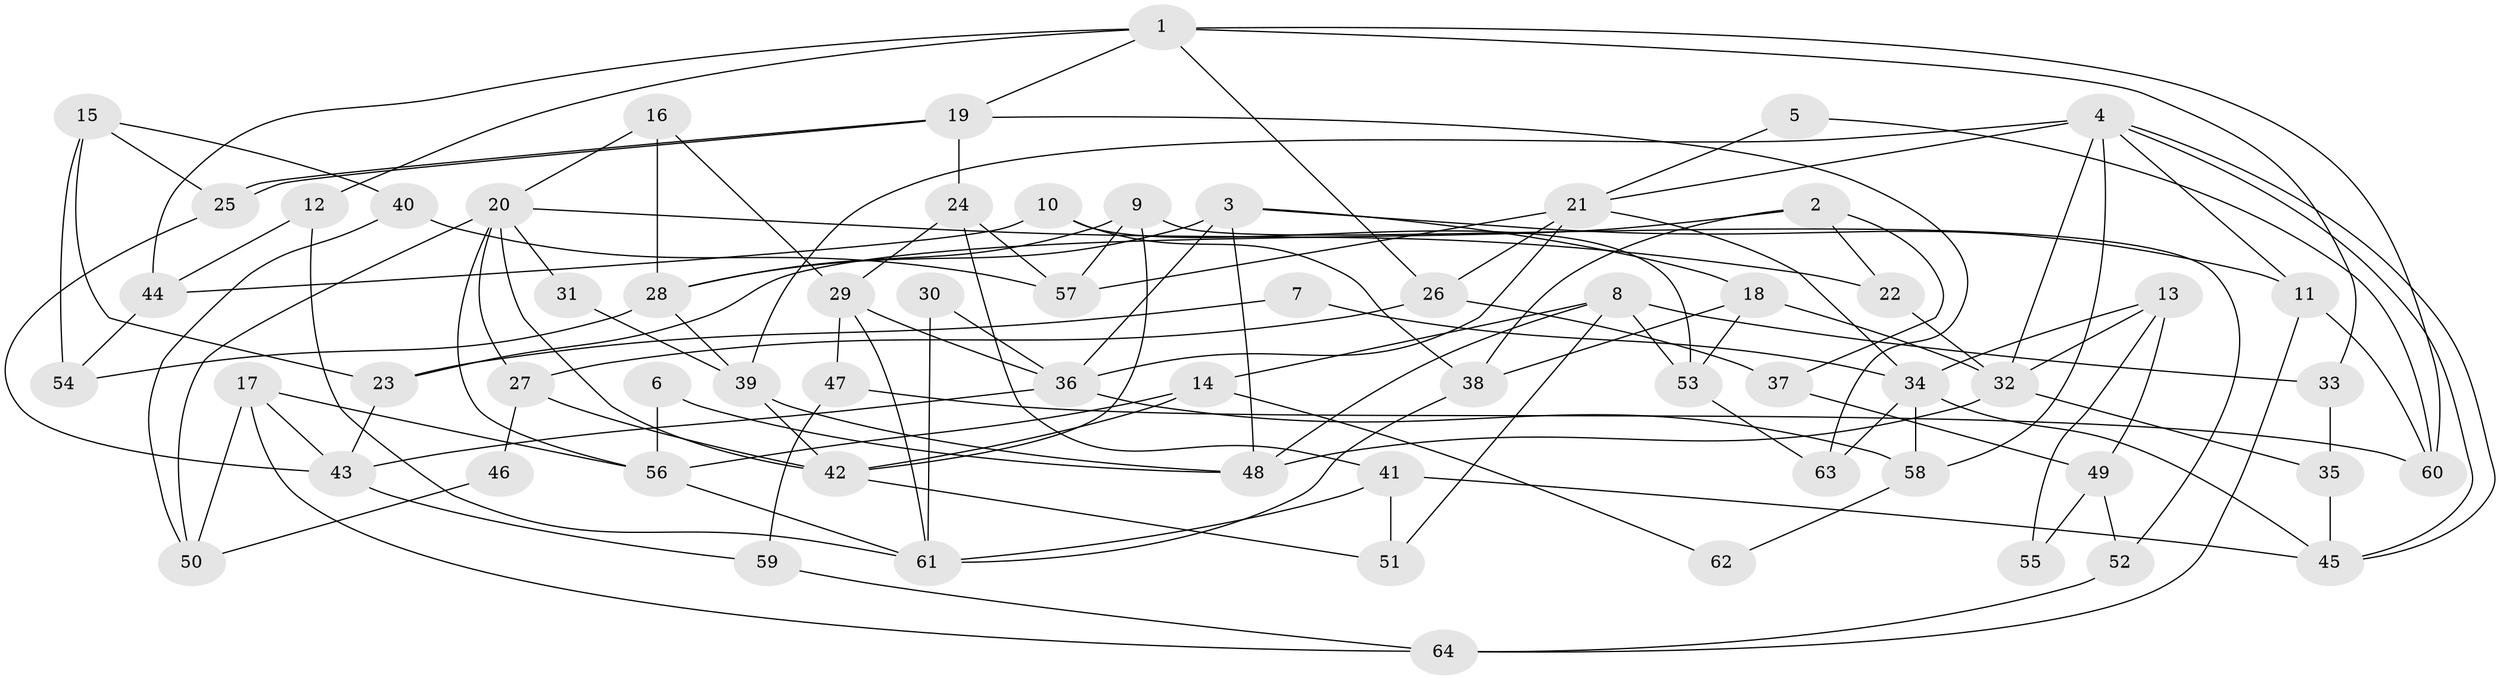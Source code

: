 // coarse degree distribution, {9: 0.1, 8: 0.1, 6: 0.25, 5: 0.05, 7: 0.2, 2: 0.1, 4: 0.1, 3: 0.05, 10: 0.05}
// Generated by graph-tools (version 1.1) at 2025/50/03/04/25 22:50:58]
// undirected, 64 vertices, 128 edges
graph export_dot {
  node [color=gray90,style=filled];
  1;
  2;
  3;
  4;
  5;
  6;
  7;
  8;
  9;
  10;
  11;
  12;
  13;
  14;
  15;
  16;
  17;
  18;
  19;
  20;
  21;
  22;
  23;
  24;
  25;
  26;
  27;
  28;
  29;
  30;
  31;
  32;
  33;
  34;
  35;
  36;
  37;
  38;
  39;
  40;
  41;
  42;
  43;
  44;
  45;
  46;
  47;
  48;
  49;
  50;
  51;
  52;
  53;
  54;
  55;
  56;
  57;
  58;
  59;
  60;
  61;
  62;
  63;
  64;
  1 -- 19;
  1 -- 44;
  1 -- 12;
  1 -- 26;
  1 -- 33;
  1 -- 60;
  2 -- 22;
  2 -- 23;
  2 -- 37;
  2 -- 38;
  3 -- 48;
  3 -- 28;
  3 -- 11;
  3 -- 18;
  3 -- 36;
  4 -- 32;
  4 -- 45;
  4 -- 45;
  4 -- 11;
  4 -- 21;
  4 -- 39;
  4 -- 58;
  5 -- 21;
  5 -- 60;
  6 -- 56;
  6 -- 48;
  7 -- 34;
  7 -- 23;
  8 -- 33;
  8 -- 14;
  8 -- 48;
  8 -- 51;
  8 -- 53;
  9 -- 57;
  9 -- 42;
  9 -- 28;
  9 -- 52;
  10 -- 44;
  10 -- 38;
  10 -- 53;
  11 -- 60;
  11 -- 64;
  12 -- 61;
  12 -- 44;
  13 -- 32;
  13 -- 34;
  13 -- 49;
  13 -- 55;
  14 -- 56;
  14 -- 42;
  14 -- 62;
  15 -- 40;
  15 -- 25;
  15 -- 23;
  15 -- 54;
  16 -- 28;
  16 -- 29;
  16 -- 20;
  17 -- 64;
  17 -- 56;
  17 -- 43;
  17 -- 50;
  18 -- 53;
  18 -- 32;
  18 -- 38;
  19 -- 63;
  19 -- 25;
  19 -- 25;
  19 -- 24;
  20 -- 42;
  20 -- 22;
  20 -- 27;
  20 -- 31;
  20 -- 50;
  20 -- 56;
  21 -- 36;
  21 -- 26;
  21 -- 34;
  21 -- 57;
  22 -- 32;
  23 -- 43;
  24 -- 29;
  24 -- 41;
  24 -- 57;
  25 -- 43;
  26 -- 27;
  26 -- 37;
  27 -- 42;
  27 -- 46;
  28 -- 39;
  28 -- 54;
  29 -- 36;
  29 -- 61;
  29 -- 47;
  30 -- 36;
  30 -- 61;
  31 -- 39;
  32 -- 48;
  32 -- 35;
  33 -- 35;
  34 -- 58;
  34 -- 45;
  34 -- 63;
  35 -- 45;
  36 -- 43;
  36 -- 58;
  37 -- 49;
  38 -- 61;
  39 -- 42;
  39 -- 48;
  40 -- 57;
  40 -- 50;
  41 -- 45;
  41 -- 51;
  41 -- 61;
  42 -- 51;
  43 -- 59;
  44 -- 54;
  46 -- 50;
  47 -- 60;
  47 -- 59;
  49 -- 52;
  49 -- 55;
  52 -- 64;
  53 -- 63;
  56 -- 61;
  58 -- 62;
  59 -- 64;
}
